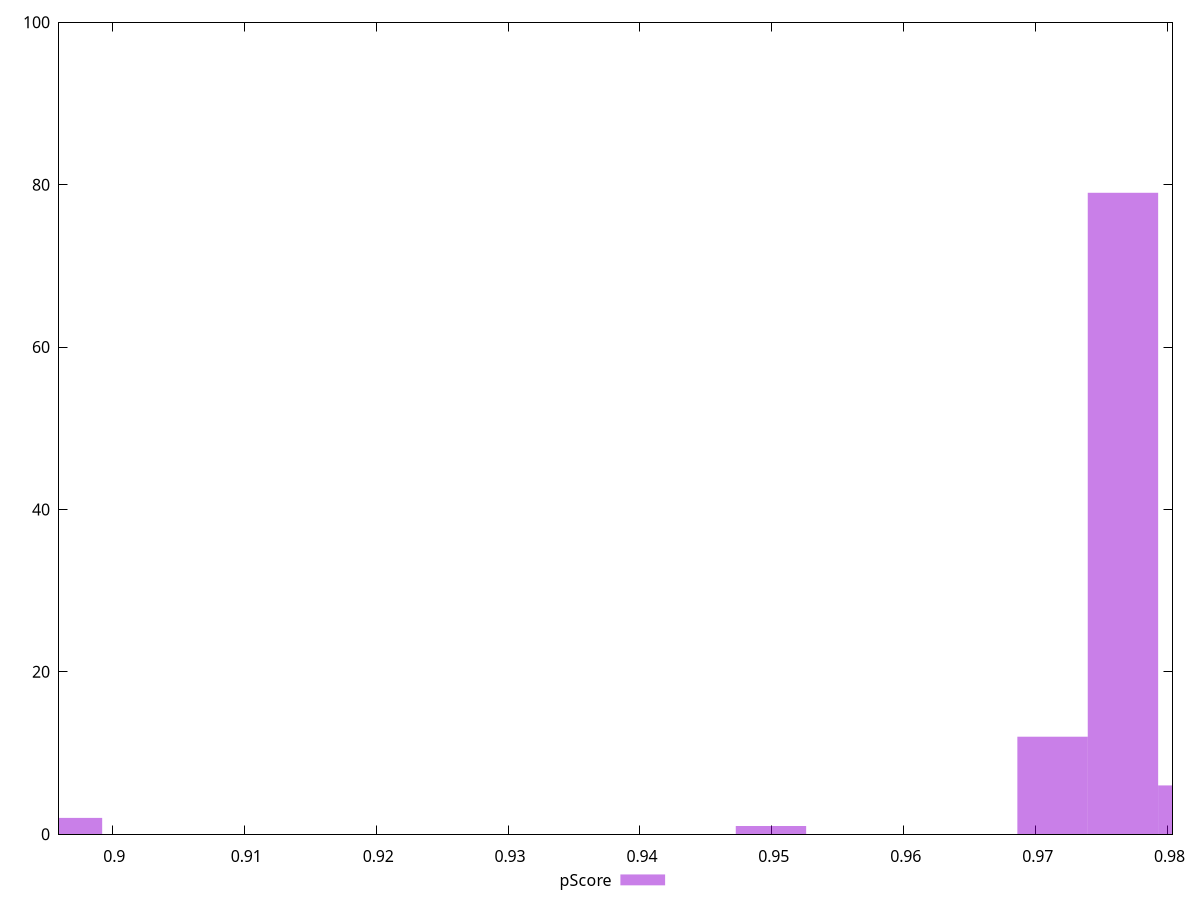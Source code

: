 reset

$pScore <<EOF
0.9499311291034844 1
0.9766145877861665 79
0.8965642117381201 2
0.981951279522703 6
0.9712778960496301 12
EOF

set key outside below
set boxwidth 0.005336691736536429
set xrange [0.8959598283524403:0.9803703820342795]
set yrange [0:100]
set trange [0:100]
set style fill transparent solid 0.5 noborder
set terminal svg size 640, 490 enhanced background rgb 'white'
set output "reports/report_00031_2021-02-24T23-18-18.084Z/bootup-time/samples/music/pScore/histogram.svg"

plot $pScore title "pScore" with boxes

reset
